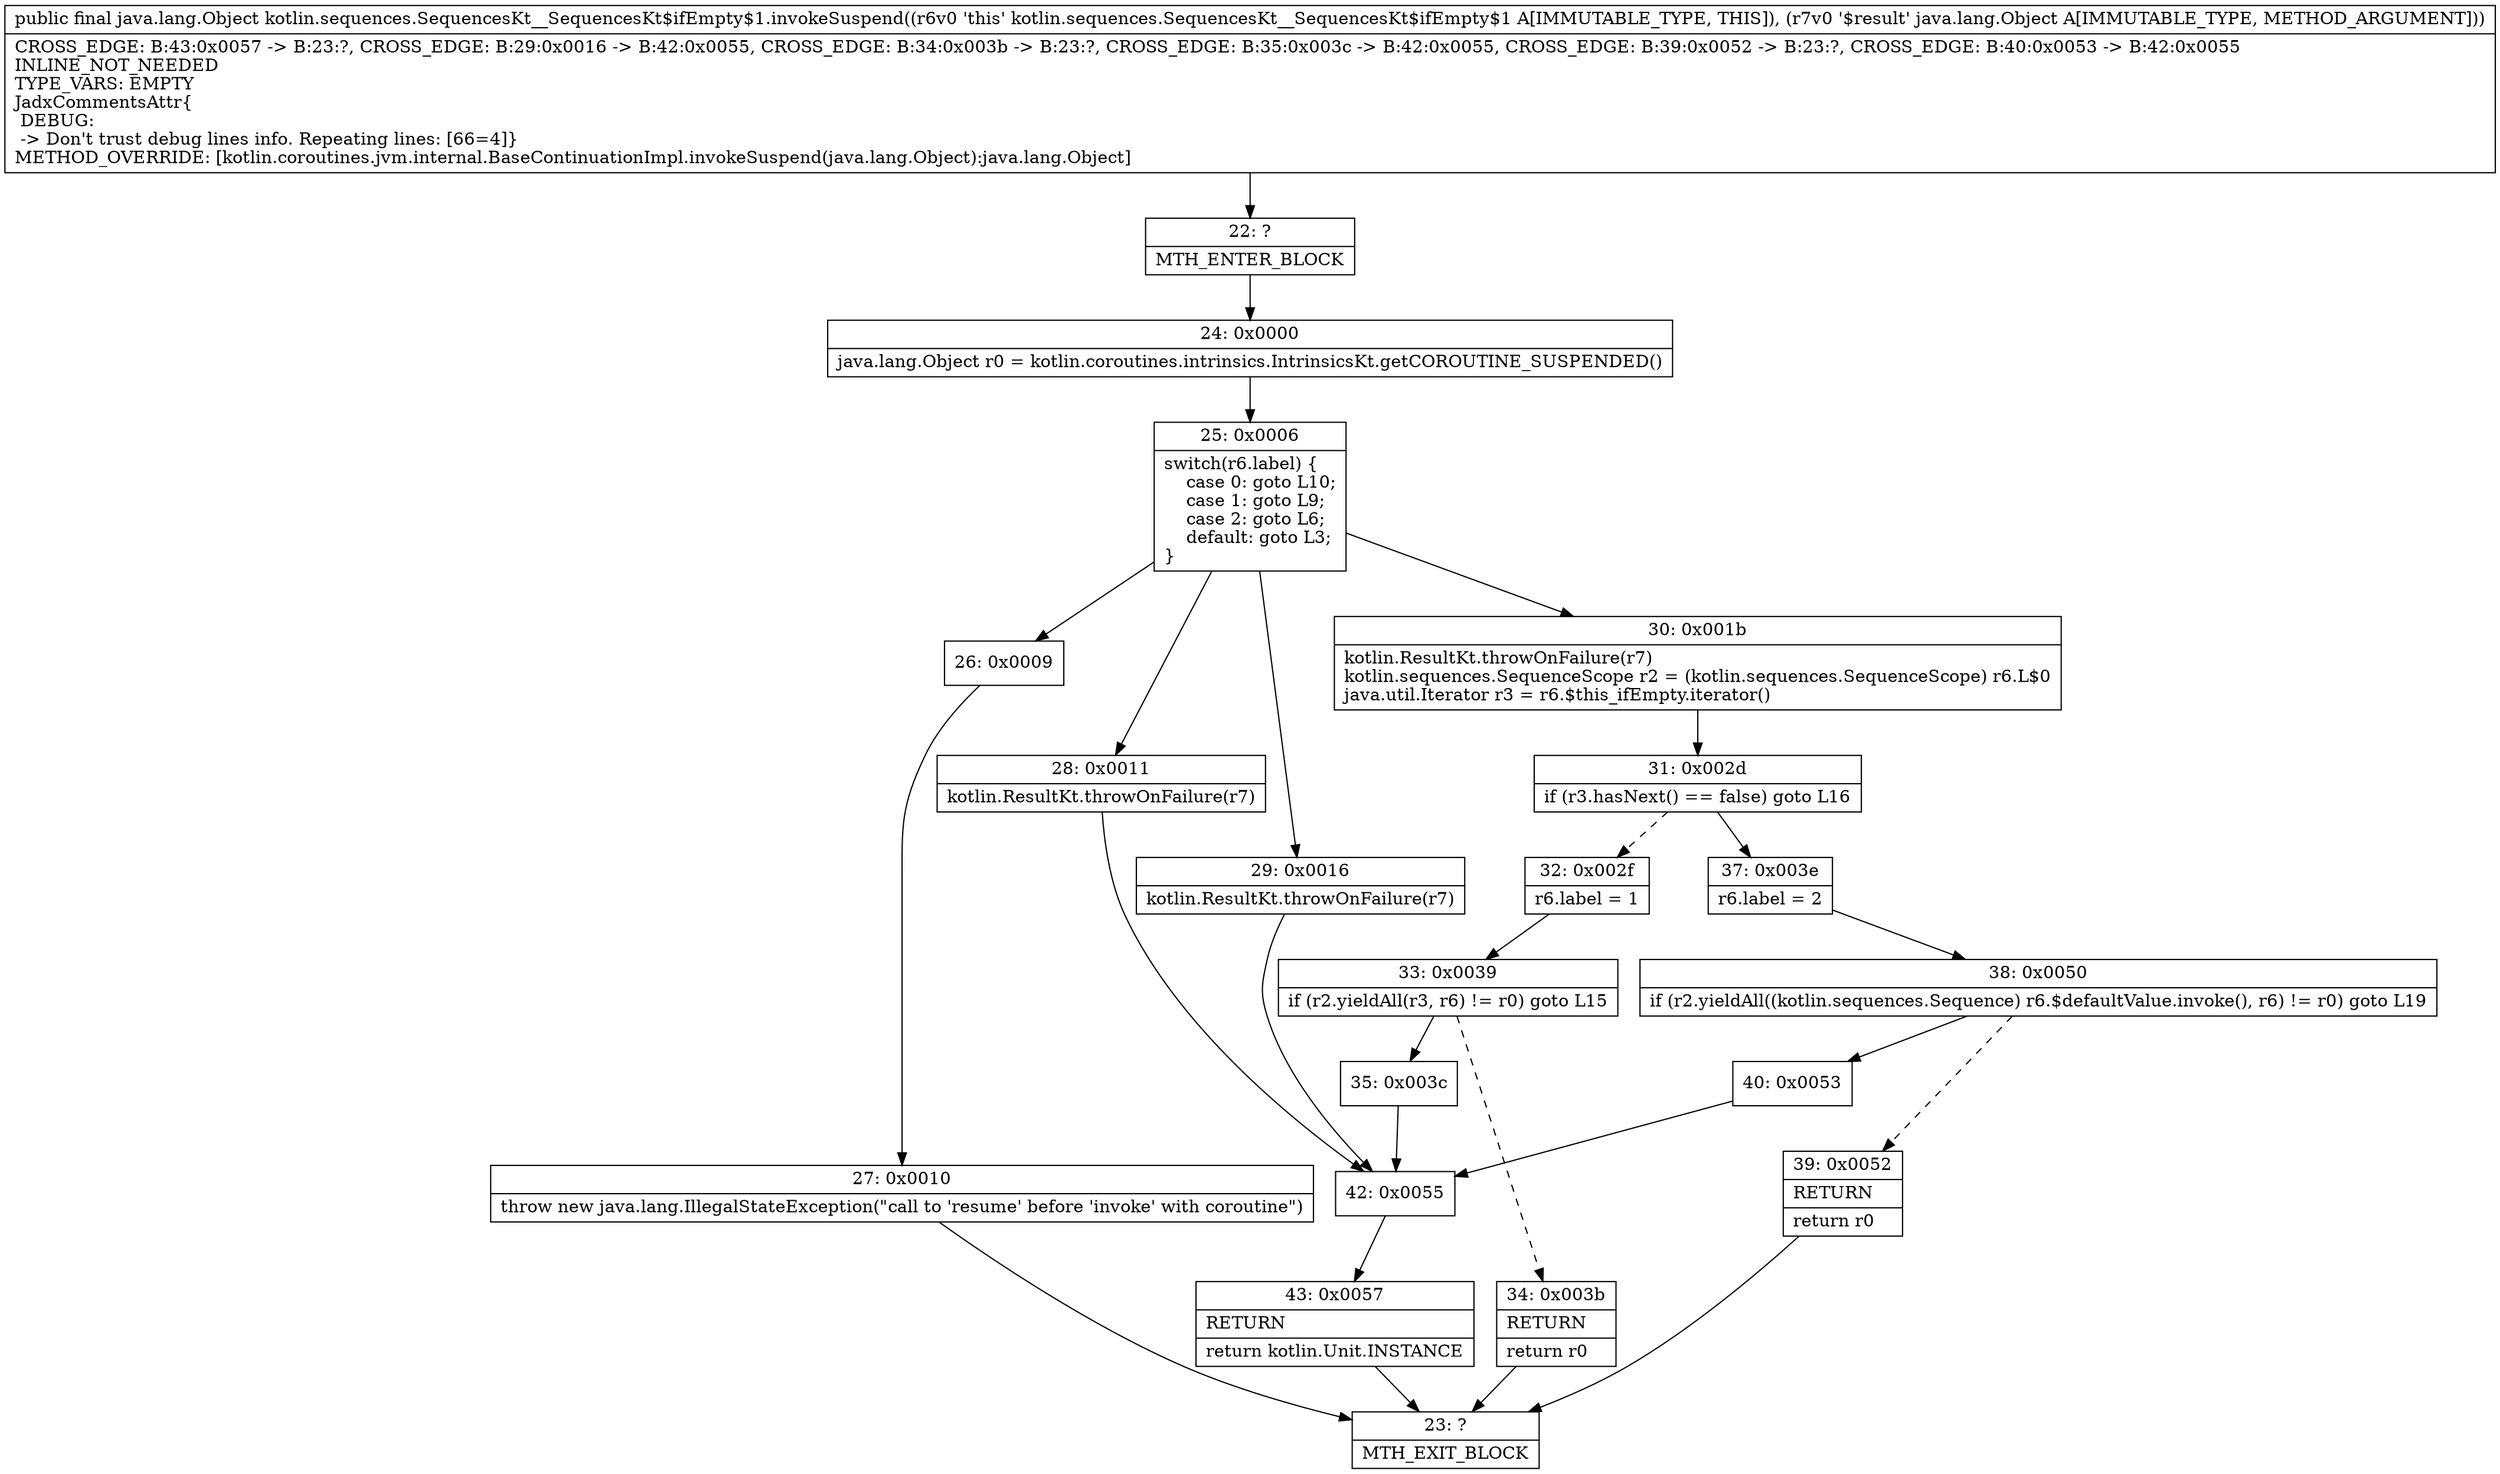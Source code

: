 digraph "CFG forkotlin.sequences.SequencesKt__SequencesKt$ifEmpty$1.invokeSuspend(Ljava\/lang\/Object;)Ljava\/lang\/Object;" {
Node_22 [shape=record,label="{22\:\ ?|MTH_ENTER_BLOCK\l}"];
Node_24 [shape=record,label="{24\:\ 0x0000|java.lang.Object r0 = kotlin.coroutines.intrinsics.IntrinsicsKt.getCOROUTINE_SUSPENDED()\l}"];
Node_25 [shape=record,label="{25\:\ 0x0006|switch(r6.label) \{\l    case 0: goto L10;\l    case 1: goto L9;\l    case 2: goto L6;\l    default: goto L3;\l\}\l}"];
Node_26 [shape=record,label="{26\:\ 0x0009}"];
Node_27 [shape=record,label="{27\:\ 0x0010|throw new java.lang.IllegalStateException(\"call to 'resume' before 'invoke' with coroutine\")\l}"];
Node_23 [shape=record,label="{23\:\ ?|MTH_EXIT_BLOCK\l}"];
Node_28 [shape=record,label="{28\:\ 0x0011|kotlin.ResultKt.throwOnFailure(r7)\l}"];
Node_42 [shape=record,label="{42\:\ 0x0055}"];
Node_43 [shape=record,label="{43\:\ 0x0057|RETURN\l|return kotlin.Unit.INSTANCE\l}"];
Node_29 [shape=record,label="{29\:\ 0x0016|kotlin.ResultKt.throwOnFailure(r7)\l}"];
Node_30 [shape=record,label="{30\:\ 0x001b|kotlin.ResultKt.throwOnFailure(r7)\lkotlin.sequences.SequenceScope r2 = (kotlin.sequences.SequenceScope) r6.L$0\ljava.util.Iterator r3 = r6.$this_ifEmpty.iterator()\l}"];
Node_31 [shape=record,label="{31\:\ 0x002d|if (r3.hasNext() == false) goto L16\l}"];
Node_32 [shape=record,label="{32\:\ 0x002f|r6.label = 1\l}"];
Node_33 [shape=record,label="{33\:\ 0x0039|if (r2.yieldAll(r3, r6) != r0) goto L15\l}"];
Node_34 [shape=record,label="{34\:\ 0x003b|RETURN\l|return r0\l}"];
Node_35 [shape=record,label="{35\:\ 0x003c}"];
Node_37 [shape=record,label="{37\:\ 0x003e|r6.label = 2\l}"];
Node_38 [shape=record,label="{38\:\ 0x0050|if (r2.yieldAll((kotlin.sequences.Sequence) r6.$defaultValue.invoke(), r6) != r0) goto L19\l}"];
Node_39 [shape=record,label="{39\:\ 0x0052|RETURN\l|return r0\l}"];
Node_40 [shape=record,label="{40\:\ 0x0053}"];
MethodNode[shape=record,label="{public final java.lang.Object kotlin.sequences.SequencesKt__SequencesKt$ifEmpty$1.invokeSuspend((r6v0 'this' kotlin.sequences.SequencesKt__SequencesKt$ifEmpty$1 A[IMMUTABLE_TYPE, THIS]), (r7v0 '$result' java.lang.Object A[IMMUTABLE_TYPE, METHOD_ARGUMENT]))  | CROSS_EDGE: B:43:0x0057 \-\> B:23:?, CROSS_EDGE: B:29:0x0016 \-\> B:42:0x0055, CROSS_EDGE: B:34:0x003b \-\> B:23:?, CROSS_EDGE: B:35:0x003c \-\> B:42:0x0055, CROSS_EDGE: B:39:0x0052 \-\> B:23:?, CROSS_EDGE: B:40:0x0053 \-\> B:42:0x0055\lINLINE_NOT_NEEDED\lTYPE_VARS: EMPTY\lJadxCommentsAttr\{\l DEBUG: \l \-\> Don't trust debug lines info. Repeating lines: [66=4]\}\lMETHOD_OVERRIDE: [kotlin.coroutines.jvm.internal.BaseContinuationImpl.invokeSuspend(java.lang.Object):java.lang.Object]\l}"];
MethodNode -> Node_22;Node_22 -> Node_24;
Node_24 -> Node_25;
Node_25 -> Node_26;
Node_25 -> Node_28;
Node_25 -> Node_29;
Node_25 -> Node_30;
Node_26 -> Node_27;
Node_27 -> Node_23;
Node_28 -> Node_42;
Node_42 -> Node_43;
Node_43 -> Node_23;
Node_29 -> Node_42;
Node_30 -> Node_31;
Node_31 -> Node_32[style=dashed];
Node_31 -> Node_37;
Node_32 -> Node_33;
Node_33 -> Node_34[style=dashed];
Node_33 -> Node_35;
Node_34 -> Node_23;
Node_35 -> Node_42;
Node_37 -> Node_38;
Node_38 -> Node_39[style=dashed];
Node_38 -> Node_40;
Node_39 -> Node_23;
Node_40 -> Node_42;
}

